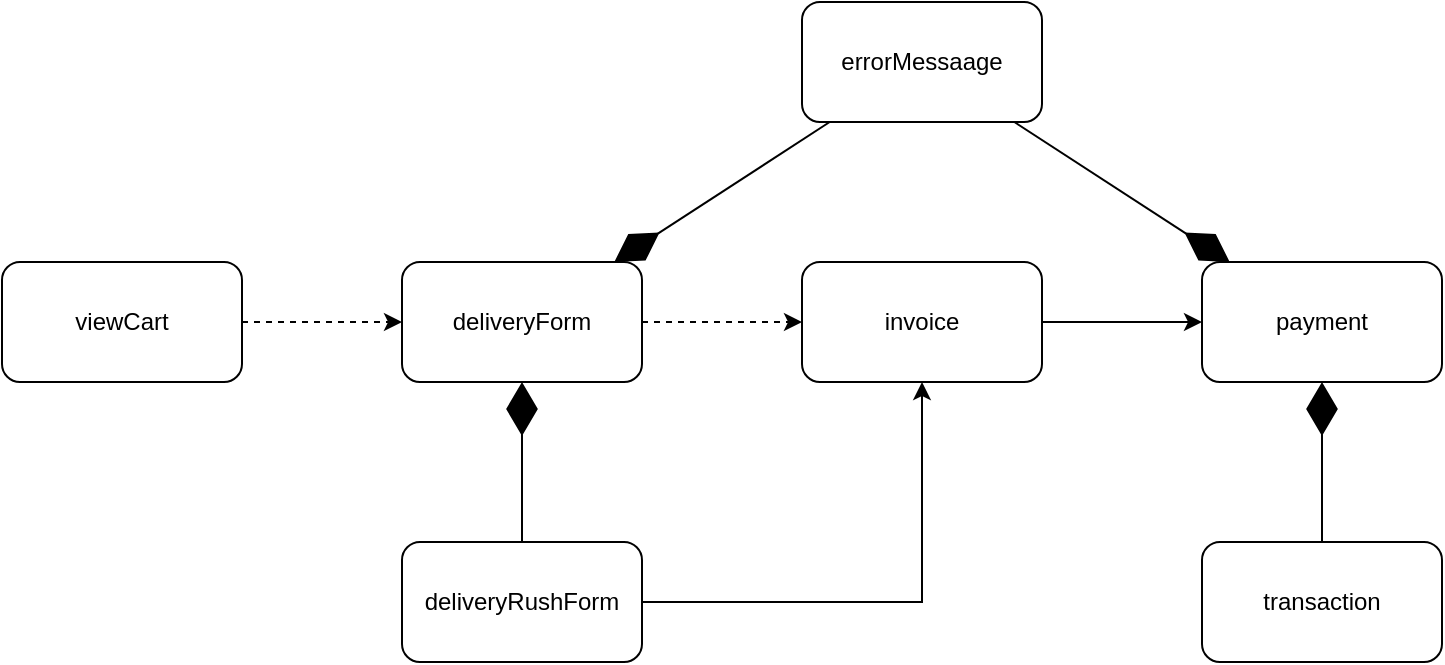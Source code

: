 <mxfile version="20.5.3" type="device"><diagram id="8OqRFtAl-NN78x208cd9" name="Trang-1"><mxGraphModel dx="1038" dy="481" grid="1" gridSize="10" guides="1" tooltips="1" connect="1" arrows="1" fold="1" page="1" pageScale="1" pageWidth="827" pageHeight="1169" math="0" shadow="0"><root><mxCell id="0"/><mxCell id="1" parent="0"/><mxCell id="TqQu0JhQnn_Pwr_gIJVA-10" value="" style="edgeStyle=orthogonalEdgeStyle;rounded=0;orthogonalLoop=1;jettySize=auto;html=1;dashed=1;" edge="1" parent="1" source="TqQu0JhQnn_Pwr_gIJVA-1" target="TqQu0JhQnn_Pwr_gIJVA-6"><mxGeometry relative="1" as="geometry"/></mxCell><mxCell id="TqQu0JhQnn_Pwr_gIJVA-1" value="viewCart" style="rounded=1;whiteSpace=wrap;html=1;" vertex="1" parent="1"><mxGeometry x="40" y="160" width="120" height="60" as="geometry"/></mxCell><mxCell id="TqQu0JhQnn_Pwr_gIJVA-2" value="payment" style="rounded=1;whiteSpace=wrap;html=1;" vertex="1" parent="1"><mxGeometry x="640" y="160" width="120" height="60" as="geometry"/></mxCell><mxCell id="TqQu0JhQnn_Pwr_gIJVA-3" value="errorMessaage" style="rounded=1;whiteSpace=wrap;html=1;" vertex="1" parent="1"><mxGeometry x="440" y="30" width="120" height="60" as="geometry"/></mxCell><mxCell id="TqQu0JhQnn_Pwr_gIJVA-18" style="edgeStyle=orthogonalEdgeStyle;rounded=0;orthogonalLoop=1;jettySize=auto;html=1;entryX=0.5;entryY=1;entryDx=0;entryDy=0;" edge="1" parent="1" source="TqQu0JhQnn_Pwr_gIJVA-4" target="TqQu0JhQnn_Pwr_gIJVA-5"><mxGeometry relative="1" as="geometry"/></mxCell><mxCell id="TqQu0JhQnn_Pwr_gIJVA-4" value="deliveryRushForm" style="rounded=1;whiteSpace=wrap;html=1;" vertex="1" parent="1"><mxGeometry x="240" y="300" width="120" height="60" as="geometry"/></mxCell><mxCell id="TqQu0JhQnn_Pwr_gIJVA-12" style="edgeStyle=orthogonalEdgeStyle;rounded=0;orthogonalLoop=1;jettySize=auto;html=1;" edge="1" parent="1" source="TqQu0JhQnn_Pwr_gIJVA-5" target="TqQu0JhQnn_Pwr_gIJVA-2"><mxGeometry relative="1" as="geometry"/></mxCell><mxCell id="TqQu0JhQnn_Pwr_gIJVA-5" value="invoice" style="rounded=1;whiteSpace=wrap;html=1;" vertex="1" parent="1"><mxGeometry x="440" y="160" width="120" height="60" as="geometry"/></mxCell><mxCell id="TqQu0JhQnn_Pwr_gIJVA-11" value="" style="edgeStyle=orthogonalEdgeStyle;rounded=0;orthogonalLoop=1;jettySize=auto;html=1;dashed=1;" edge="1" parent="1" source="TqQu0JhQnn_Pwr_gIJVA-6" target="TqQu0JhQnn_Pwr_gIJVA-5"><mxGeometry relative="1" as="geometry"/></mxCell><mxCell id="TqQu0JhQnn_Pwr_gIJVA-6" value="deliveryForm" style="rounded=1;whiteSpace=wrap;html=1;" vertex="1" parent="1"><mxGeometry x="240" y="160" width="120" height="60" as="geometry"/></mxCell><mxCell id="TqQu0JhQnn_Pwr_gIJVA-7" value="transaction" style="rounded=1;whiteSpace=wrap;html=1;" vertex="1" parent="1"><mxGeometry x="640" y="300" width="120" height="60" as="geometry"/></mxCell><mxCell id="TqQu0JhQnn_Pwr_gIJVA-14" value="" style="endArrow=diamondThin;endFill=1;endSize=24;html=1;rounded=0;" edge="1" parent="1" source="TqQu0JhQnn_Pwr_gIJVA-7" target="TqQu0JhQnn_Pwr_gIJVA-2"><mxGeometry width="160" relative="1" as="geometry"><mxPoint x="430" y="230" as="sourcePoint"/><mxPoint x="670" y="280" as="targetPoint"/></mxGeometry></mxCell><mxCell id="TqQu0JhQnn_Pwr_gIJVA-15" value="" style="endArrow=diamondThin;endFill=1;endSize=24;html=1;rounded=0;" edge="1" parent="1" source="TqQu0JhQnn_Pwr_gIJVA-3" target="TqQu0JhQnn_Pwr_gIJVA-6"><mxGeometry width="160" relative="1" as="geometry"><mxPoint x="330" y="230" as="sourcePoint"/><mxPoint x="490" y="230" as="targetPoint"/></mxGeometry></mxCell><mxCell id="TqQu0JhQnn_Pwr_gIJVA-16" value="" style="endArrow=diamondThin;endFill=1;endSize=24;html=1;rounded=0;" edge="1" parent="1" source="TqQu0JhQnn_Pwr_gIJVA-3" target="TqQu0JhQnn_Pwr_gIJVA-2"><mxGeometry width="160" relative="1" as="geometry"><mxPoint x="330" y="230" as="sourcePoint"/><mxPoint x="490" y="230" as="targetPoint"/></mxGeometry></mxCell><mxCell id="TqQu0JhQnn_Pwr_gIJVA-17" value="" style="endArrow=diamondThin;endFill=1;endSize=24;html=1;rounded=0;" edge="1" parent="1" source="TqQu0JhQnn_Pwr_gIJVA-4" target="TqQu0JhQnn_Pwr_gIJVA-6"><mxGeometry width="160" relative="1" as="geometry"><mxPoint x="330" y="230" as="sourcePoint"/><mxPoint x="490" y="230" as="targetPoint"/></mxGeometry></mxCell></root></mxGraphModel></diagram></mxfile>